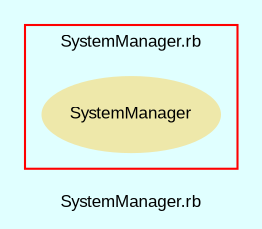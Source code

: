 digraph TopLevel {
    compound = true
    bgcolor = lightcyan1
    fontname = Arial
    fontsize = 8
    label = "SystemManager.rb"
    node [
        fontname = Arial,
        fontsize = 8,
        color = black
    ]

    subgraph cluster_4 {
        fontname = Arial
        color = red
        label = "SystemManager.rb"
        SystemManager [
            fontcolor = black,
            URL = "classes/SystemManager.html",
            shape = ellipse,
            color = palegoldenrod,
            style = filled,
            label = "SystemManager"
        ]

    }

}

